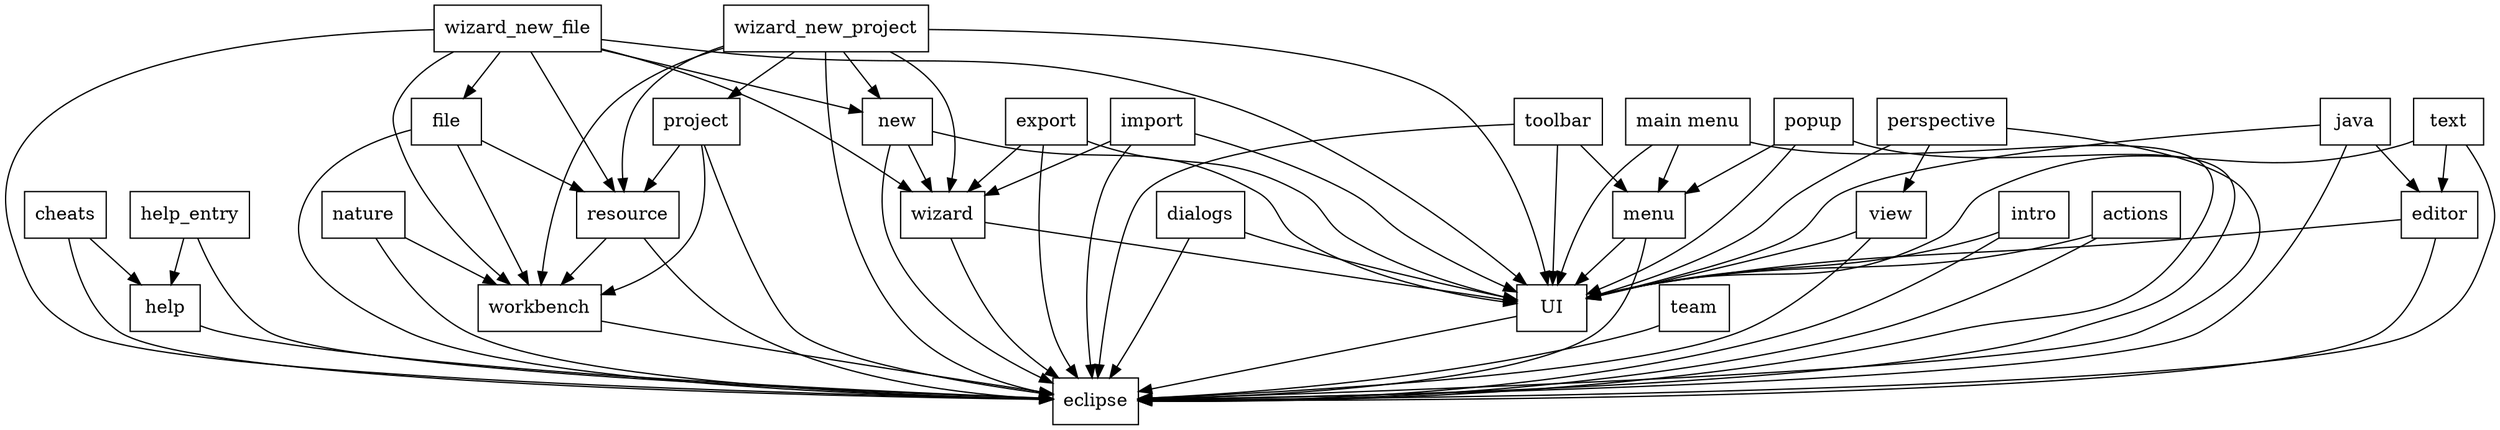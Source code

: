 digraph{
graph [rankdir=TB];
node [shape=box];
edge [arrowhead=normal];
0[label="toolbar",]
1[label="wizard",]
2[label="wizard_new_file",]
3[label="eclipse",]
4[label="wizard_new_project",]
5[label="cheats",]
6[label="help",]
7[label="nature",]
8[label="popup",]
9[label="file",]
10[label="import",]
11[label="perspective",]
12[label="workbench",]
13[label="dialogs",]
14[label="export",]
15[label="text",]
16[label="menu",]
17[label="UI",]
18[label="resource",]
19[label="team",]
20[label="intro",]
21[label="project",]
22[label="editor",]
23[label="help_entry",]
24[label="new",]
25[label="java",]
26[label="view",]
27[label="main menu",]
28[label="actions",]
0->3[label="",]
0->16[label="",]
0->17[label="",]
1->3[label="",]
1->17[label="",]
2->1[label="",]
2->3[label="",]
2->9[label="",]
2->12[label="",]
2->17[label="",]
2->18[label="",]
2->24[label="",]
4->1[label="",]
4->3[label="",]
4->12[label="",]
4->17[label="",]
4->18[label="",]
4->21[label="",]
4->24[label="",]
5->3[label="",]
5->6[label="",]
6->3[label="",]
7->3[label="",]
7->12[label="",]
8->3[label="",]
8->16[label="",]
8->17[label="",]
9->3[label="",]
9->12[label="",]
9->18[label="",]
10->1[label="",]
10->3[label="",]
10->17[label="",]
11->3[label="",]
11->17[label="",]
11->26[label="",]
12->3[label="",]
13->3[label="",]
13->17[label="",]
14->1[label="",]
14->3[label="",]
14->17[label="",]
15->3[label="",]
15->17[label="",]
15->22[label="",]
16->3[label="",]
16->17[label="",]
17->3[label="",]
18->3[label="",]
18->12[label="",]
19->3[label="",]
20->3[label="",]
20->17[label="",]
21->3[label="",]
21->12[label="",]
21->18[label="",]
22->3[label="",]
22->17[label="",]
23->3[label="",]
23->6[label="",]
24->1[label="",]
24->3[label="",]
24->17[label="",]
25->3[label="",]
25->17[label="",]
25->22[label="",]
26->3[label="",]
26->17[label="",]
27->3[label="",]
27->16[label="",]
27->17[label="",]
28->3[label="",]
28->17[label="",]
}
